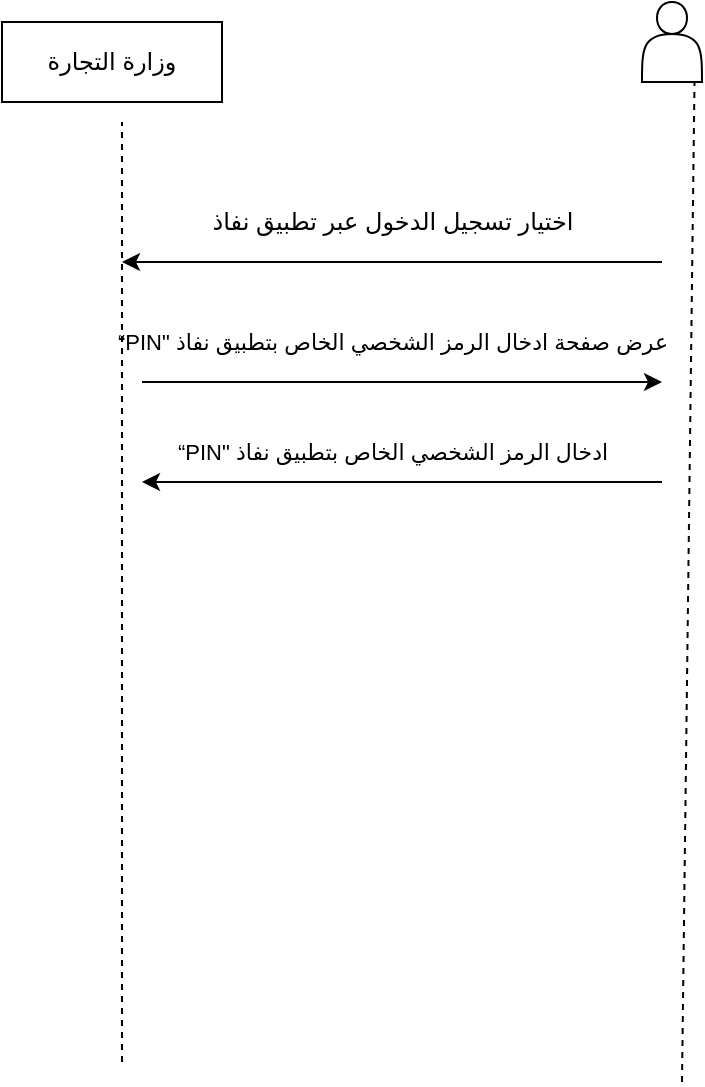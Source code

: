 <mxfile version="20.5.3" type="github"><diagram id="zakXt2mR-U0YP79S-Iq2" name="Page-1"><mxGraphModel dx="585" dy="518" grid="1" gridSize="10" guides="1" tooltips="1" connect="1" arrows="1" fold="1" page="1" pageScale="1" pageWidth="827" pageHeight="1169" math="0" shadow="0"><root><mxCell id="0"/><mxCell id="1" parent="0"/><mxCell id="NImPXQZJimW4r6h6MOMr-1" value="" style="shape=actor;whiteSpace=wrap;html=1;strokeColor=default;verticalAlign=middle;fontStyle=0" vertex="1" parent="1"><mxGeometry x="660" y="130" width="30" height="40" as="geometry"/></mxCell><mxCell id="NImPXQZJimW4r6h6MOMr-2" value="" style="endArrow=none;dashed=1;html=1;rounded=0;entryX=0.875;entryY=1;entryDx=0;entryDy=0;entryPerimeter=0;" edge="1" parent="1" target="NImPXQZJimW4r6h6MOMr-1"><mxGeometry width="50" height="50" relative="1" as="geometry"><mxPoint x="680" y="670" as="sourcePoint"/><mxPoint x="590" y="180" as="targetPoint"/></mxGeometry></mxCell><mxCell id="NImPXQZJimW4r6h6MOMr-3" value="وزارة التجارة" style="rounded=0;whiteSpace=wrap;html=1;strokeColor=default;" vertex="1" parent="1"><mxGeometry x="340" y="140" width="110" height="40" as="geometry"/></mxCell><mxCell id="NImPXQZJimW4r6h6MOMr-5" value="" style="endArrow=none;dashed=1;html=1;rounded=0;" edge="1" parent="1"><mxGeometry width="50" height="50" relative="1" as="geometry"><mxPoint x="400" y="660" as="sourcePoint"/><mxPoint x="400" y="190" as="targetPoint"/><Array as="points"/></mxGeometry></mxCell><mxCell id="NImPXQZJimW4r6h6MOMr-6" value="" style="endArrow=classic;html=1;rounded=0;" edge="1" parent="1"><mxGeometry width="50" height="50" relative="1" as="geometry"><mxPoint x="670" y="260" as="sourcePoint"/><mxPoint x="400" y="260" as="targetPoint"/></mxGeometry></mxCell><mxCell id="NImPXQZJimW4r6h6MOMr-8" value="اختيار تسجيل الدخول عبر تطبيق نفاذ" style="text;html=1;align=center;verticalAlign=middle;resizable=0;points=[];autosize=1;strokeColor=none;fillColor=none;" vertex="1" parent="1"><mxGeometry x="445" y="225" width="180" height="30" as="geometry"/></mxCell><mxCell id="NImPXQZJimW4r6h6MOMr-9" value="" style="endArrow=classic;html=1;rounded=0;" edge="1" parent="1"><mxGeometry width="50" height="50" relative="1" as="geometry"><mxPoint x="410" y="320" as="sourcePoint"/><mxPoint x="670" y="320" as="targetPoint"/></mxGeometry></mxCell><mxCell id="NImPXQZJimW4r6h6MOMr-21" value="“PIN&quot; عرض صفحة ادخال الرمز الشخصي الخاص بتطبيق نفاذ" style="text;html=1;align=center;verticalAlign=middle;resizable=0;points=[];autosize=1;strokeColor=none;fillColor=none;fontSize=11;" vertex="1" parent="1"><mxGeometry x="400" y="285" width="270" height="30" as="geometry"/></mxCell><mxCell id="NImPXQZJimW4r6h6MOMr-24" value="" style="endArrow=classic;html=1;rounded=0;fontSize=11;" edge="1" parent="1"><mxGeometry width="50" height="50" relative="1" as="geometry"><mxPoint x="670" y="370" as="sourcePoint"/><mxPoint x="410" y="370" as="targetPoint"/></mxGeometry></mxCell><mxCell id="NImPXQZJimW4r6h6MOMr-25" value="“PIN&quot; ادخال الرمز الشخصي الخاص بتطبيق نفاذ" style="text;html=1;align=center;verticalAlign=middle;resizable=0;points=[];autosize=1;strokeColor=none;fillColor=none;fontSize=11;" vertex="1" parent="1"><mxGeometry x="425" y="340" width="220" height="30" as="geometry"/></mxCell></root></mxGraphModel></diagram></mxfile>